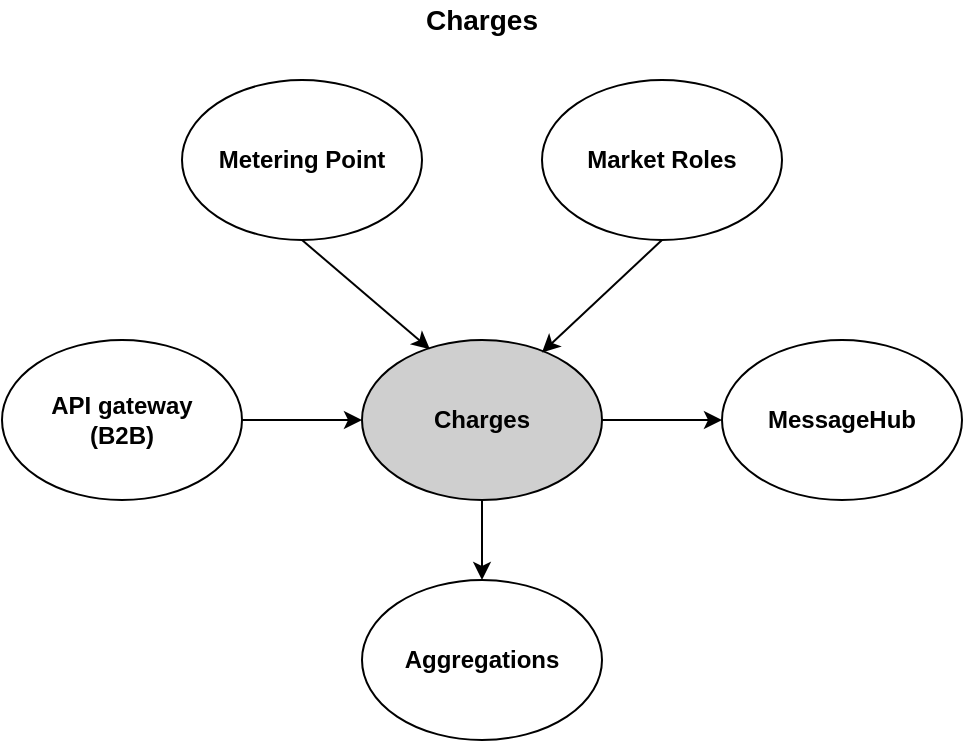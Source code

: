 <mxfile version="15.4.0" type="device"><diagram id="i0IDfQbFjuN1mEYx1GNR" name="Side-1"><mxGraphModel dx="1088" dy="880" grid="1" gridSize="10" guides="1" tooltips="1" connect="1" arrows="1" fold="1" page="1" pageScale="1" pageWidth="827" pageHeight="1169" math="0" shadow="0"><root><mxCell id="0"/><mxCell id="1" parent="0"/><mxCell id="6Yy5RVIUiRxm1Iaf99So-8" value="" style="edgeStyle=orthogonalEdgeStyle;rounded=0;orthogonalLoop=1;jettySize=auto;html=1;" parent="1" source="6Yy5RVIUiRxm1Iaf99So-1" target="6Yy5RVIUiRxm1Iaf99So-7" edge="1"><mxGeometry relative="1" as="geometry"/></mxCell><mxCell id="6Yy5RVIUiRxm1Iaf99So-1" value="&lt;b&gt;Charges&lt;/b&gt;" style="ellipse;whiteSpace=wrap;html=1;fillColor=#CFCFCF;" parent="1" vertex="1"><mxGeometry x="350" y="410" width="120" height="80" as="geometry"/></mxCell><mxCell id="6Yy5RVIUiRxm1Iaf99So-6" value="" style="edgeStyle=orthogonalEdgeStyle;rounded=0;orthogonalLoop=1;jettySize=auto;html=1;" parent="1" source="6Yy5RVIUiRxm1Iaf99So-2" target="6Yy5RVIUiRxm1Iaf99So-1" edge="1"><mxGeometry relative="1" as="geometry"/></mxCell><mxCell id="6Yy5RVIUiRxm1Iaf99So-2" value="&lt;b&gt;API gateway&lt;br&gt;(B2B)&lt;br&gt;&lt;/b&gt;" style="ellipse;whiteSpace=wrap;html=1;" parent="1" vertex="1"><mxGeometry x="170" y="410" width="120" height="80" as="geometry"/></mxCell><mxCell id="6Yy5RVIUiRxm1Iaf99So-4" value="&lt;b&gt;MessageHub&lt;/b&gt;" style="ellipse;whiteSpace=wrap;html=1;" parent="1" vertex="1"><mxGeometry x="530" y="410" width="120" height="80" as="geometry"/></mxCell><mxCell id="6Yy5RVIUiRxm1Iaf99So-7" value="&lt;b&gt;Aggregations&lt;/b&gt;" style="ellipse;whiteSpace=wrap;html=1;" parent="1" vertex="1"><mxGeometry x="350" y="530" width="120" height="80" as="geometry"/></mxCell><mxCell id="6Yy5RVIUiRxm1Iaf99So-9" value="&lt;b&gt;&lt;font style=&quot;font-size: 14px&quot;&gt;Charges&lt;/font&gt;&lt;/b&gt;" style="text;html=1;strokeColor=none;fillColor=none;align=center;verticalAlign=middle;whiteSpace=wrap;rounded=0;" parent="1" vertex="1"><mxGeometry x="310" y="240" width="200" height="20" as="geometry"/></mxCell><mxCell id="6Yy5RVIUiRxm1Iaf99So-11" value="" style="edgeStyle=orthogonalEdgeStyle;rounded=0;orthogonalLoop=1;jettySize=auto;html=1;entryX=0;entryY=0.5;entryDx=0;entryDy=0;exitX=1;exitY=0.5;exitDx=0;exitDy=0;" parent="1" source="6Yy5RVIUiRxm1Iaf99So-1" target="6Yy5RVIUiRxm1Iaf99So-4" edge="1"><mxGeometry relative="1" as="geometry"><mxPoint x="480" y="460" as="sourcePoint"/><mxPoint x="550" y="530" as="targetPoint"/></mxGeometry></mxCell><mxCell id="6Yy5RVIUiRxm1Iaf99So-12" value="&lt;b&gt;Market Roles&lt;/b&gt;" style="ellipse;whiteSpace=wrap;html=1;" parent="1" vertex="1"><mxGeometry x="440" y="280" width="120" height="80" as="geometry"/></mxCell><mxCell id="6Yy5RVIUiRxm1Iaf99So-14" value="&lt;b&gt;Metering Point&lt;/b&gt;" style="ellipse;whiteSpace=wrap;html=1;" parent="1" vertex="1"><mxGeometry x="260" y="280" width="120" height="80" as="geometry"/></mxCell><mxCell id="KcuJly5ZebOsbSKA7ApZ-1" value="" style="endArrow=classic;html=1;exitX=0.5;exitY=1;exitDx=0;exitDy=0;entryX=0.283;entryY=0.058;entryDx=0;entryDy=0;entryPerimeter=0;" parent="1" source="6Yy5RVIUiRxm1Iaf99So-14" target="6Yy5RVIUiRxm1Iaf99So-1" edge="1"><mxGeometry width="50" height="50" relative="1" as="geometry"><mxPoint x="390" y="470" as="sourcePoint"/><mxPoint x="440" y="420" as="targetPoint"/></mxGeometry></mxCell><mxCell id="KcuJly5ZebOsbSKA7ApZ-2" value="" style="endArrow=classic;html=1;exitX=0.5;exitY=1;exitDx=0;exitDy=0;entryX=0.75;entryY=0.078;entryDx=0;entryDy=0;entryPerimeter=0;" parent="1" source="6Yy5RVIUiRxm1Iaf99So-12" target="6Yy5RVIUiRxm1Iaf99So-1" edge="1"><mxGeometry width="50" height="50" relative="1" as="geometry"><mxPoint x="350" y="350" as="sourcePoint"/><mxPoint x="420" y="420" as="targetPoint"/></mxGeometry></mxCell></root></mxGraphModel></diagram></mxfile>